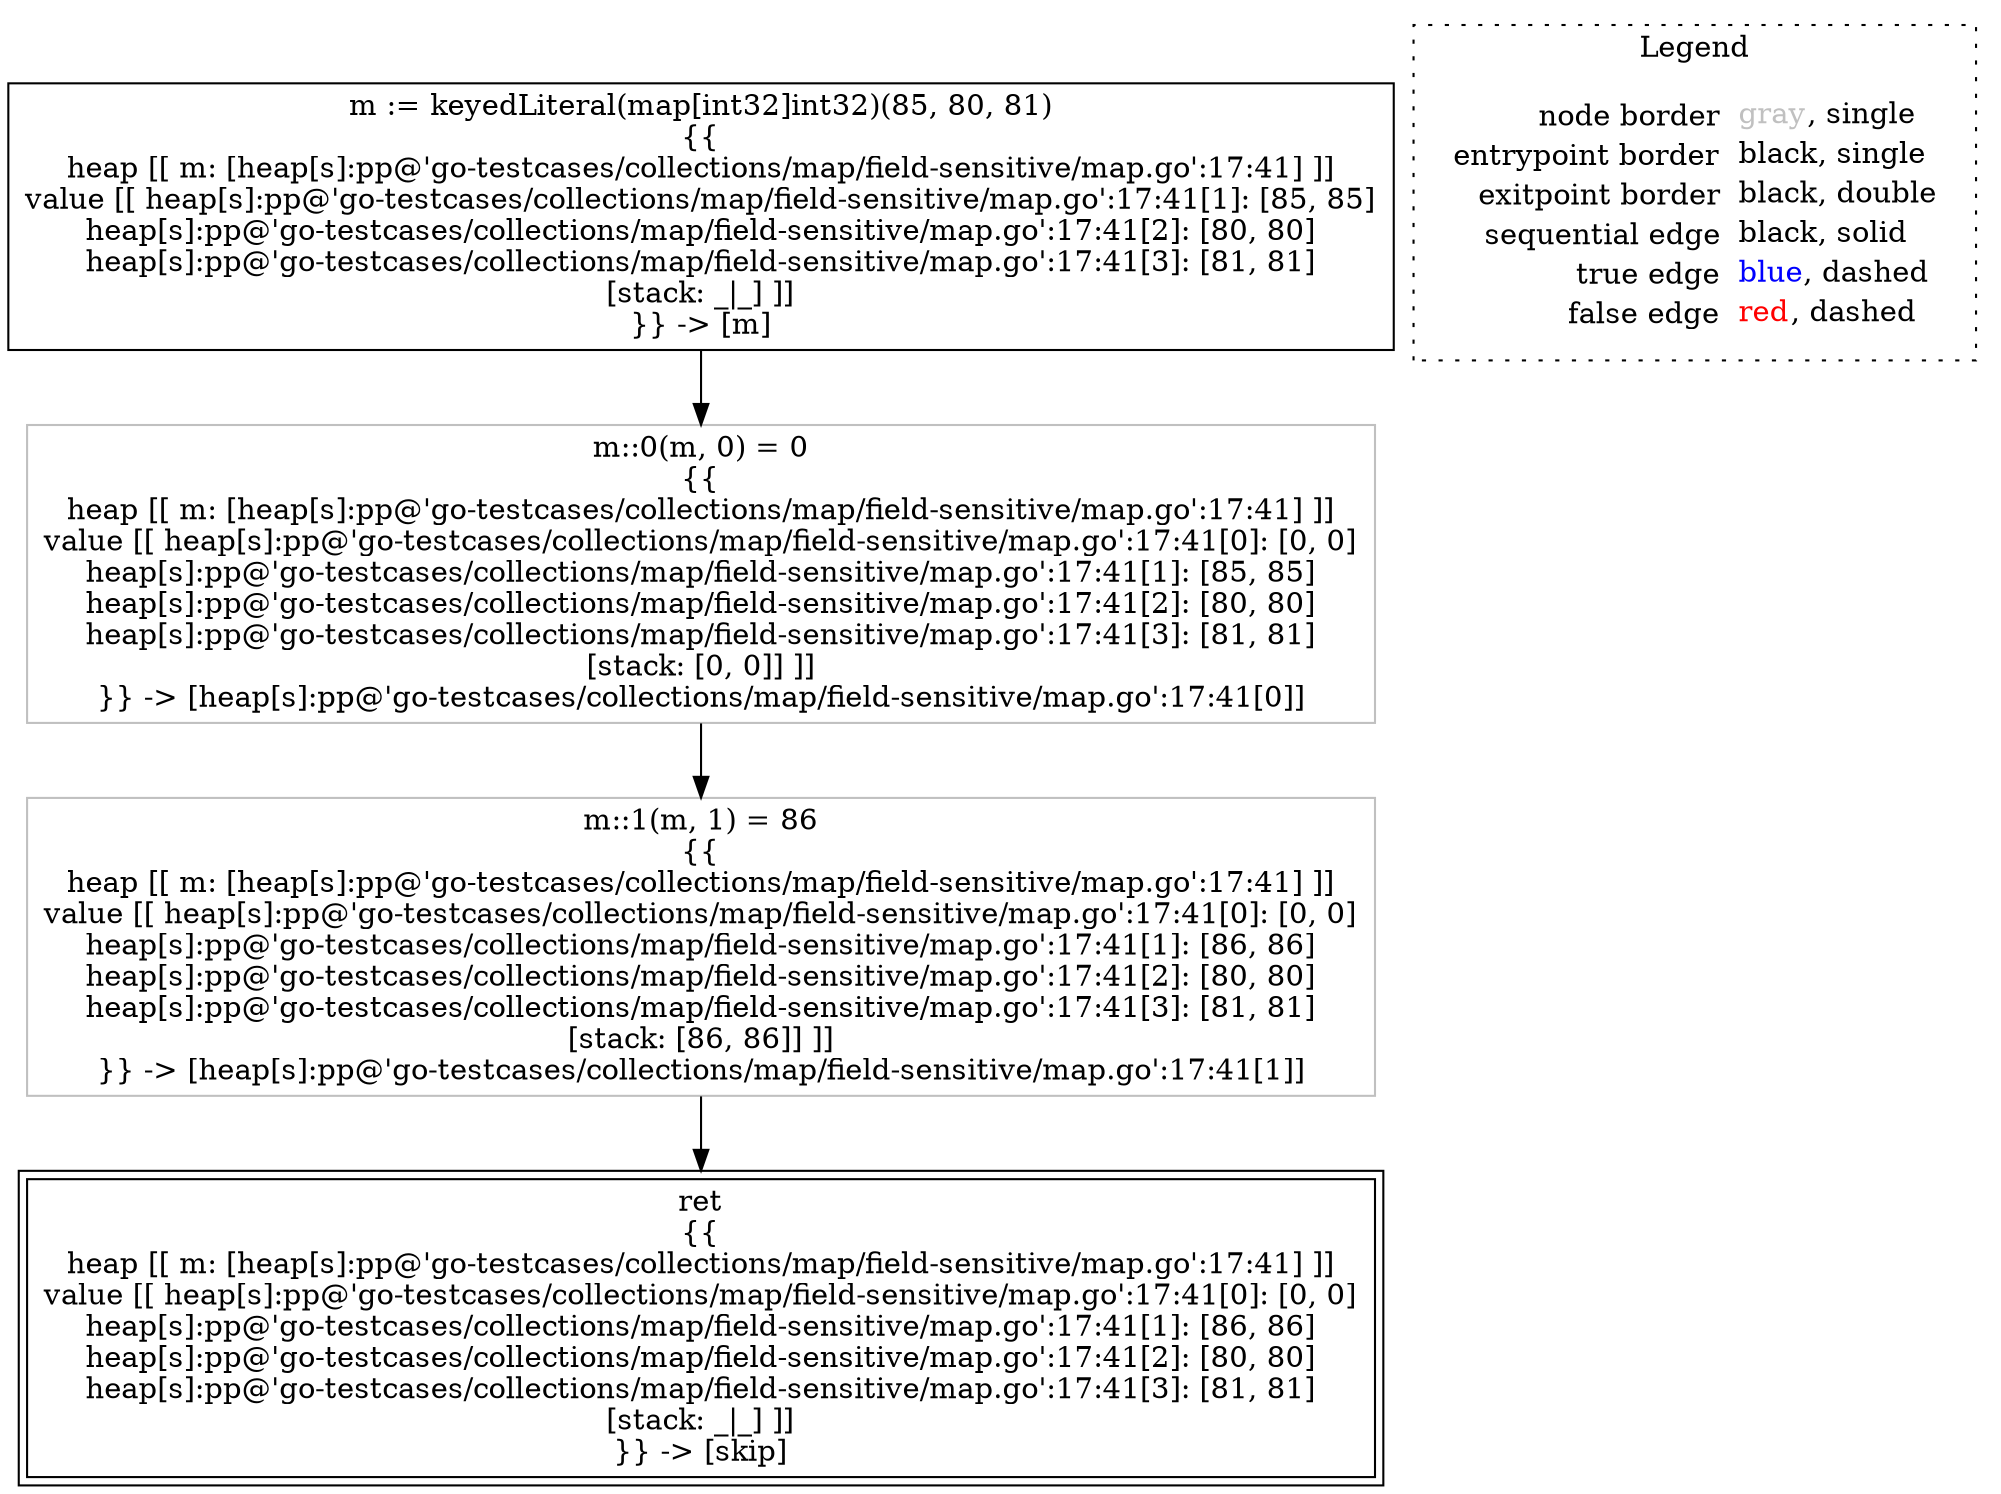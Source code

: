 digraph {
	"node0" [shape="rect",color="black",label=<m := keyedLiteral(map[int32]int32)(85, 80, 81)<BR/>{{<BR/>heap [[ m: [heap[s]:pp@'go-testcases/collections/map/field-sensitive/map.go':17:41] ]]<BR/>value [[ heap[s]:pp@'go-testcases/collections/map/field-sensitive/map.go':17:41[1]: [85, 85]<BR/>heap[s]:pp@'go-testcases/collections/map/field-sensitive/map.go':17:41[2]: [80, 80]<BR/>heap[s]:pp@'go-testcases/collections/map/field-sensitive/map.go':17:41[3]: [81, 81]<BR/>[stack: _|_] ]]<BR/>}} -&gt; [m]>];
	"node1" [shape="rect",color="black",peripheries="2",label=<ret<BR/>{{<BR/>heap [[ m: [heap[s]:pp@'go-testcases/collections/map/field-sensitive/map.go':17:41] ]]<BR/>value [[ heap[s]:pp@'go-testcases/collections/map/field-sensitive/map.go':17:41[0]: [0, 0]<BR/>heap[s]:pp@'go-testcases/collections/map/field-sensitive/map.go':17:41[1]: [86, 86]<BR/>heap[s]:pp@'go-testcases/collections/map/field-sensitive/map.go':17:41[2]: [80, 80]<BR/>heap[s]:pp@'go-testcases/collections/map/field-sensitive/map.go':17:41[3]: [81, 81]<BR/>[stack: _|_] ]]<BR/>}} -&gt; [skip]>];
	"node2" [shape="rect",color="gray",label=<m::0(m, 0) = 0<BR/>{{<BR/>heap [[ m: [heap[s]:pp@'go-testcases/collections/map/field-sensitive/map.go':17:41] ]]<BR/>value [[ heap[s]:pp@'go-testcases/collections/map/field-sensitive/map.go':17:41[0]: [0, 0]<BR/>heap[s]:pp@'go-testcases/collections/map/field-sensitive/map.go':17:41[1]: [85, 85]<BR/>heap[s]:pp@'go-testcases/collections/map/field-sensitive/map.go':17:41[2]: [80, 80]<BR/>heap[s]:pp@'go-testcases/collections/map/field-sensitive/map.go':17:41[3]: [81, 81]<BR/>[stack: [0, 0]] ]]<BR/>}} -&gt; [heap[s]:pp@'go-testcases/collections/map/field-sensitive/map.go':17:41[0]]>];
	"node3" [shape="rect",color="gray",label=<m::1(m, 1) = 86<BR/>{{<BR/>heap [[ m: [heap[s]:pp@'go-testcases/collections/map/field-sensitive/map.go':17:41] ]]<BR/>value [[ heap[s]:pp@'go-testcases/collections/map/field-sensitive/map.go':17:41[0]: [0, 0]<BR/>heap[s]:pp@'go-testcases/collections/map/field-sensitive/map.go':17:41[1]: [86, 86]<BR/>heap[s]:pp@'go-testcases/collections/map/field-sensitive/map.go':17:41[2]: [80, 80]<BR/>heap[s]:pp@'go-testcases/collections/map/field-sensitive/map.go':17:41[3]: [81, 81]<BR/>[stack: [86, 86]] ]]<BR/>}} -&gt; [heap[s]:pp@'go-testcases/collections/map/field-sensitive/map.go':17:41[1]]>];
	"node2" -> "node3" [color="black"];
	"node3" -> "node1" [color="black"];
	"node0" -> "node2" [color="black"];
subgraph cluster_legend {
	label="Legend";
	style=dotted;
	node [shape=plaintext];
	"legend" [label=<<table border="0" cellpadding="2" cellspacing="0" cellborder="0"><tr><td align="right">node border&nbsp;</td><td align="left"><font color="gray">gray</font>, single</td></tr><tr><td align="right">entrypoint border&nbsp;</td><td align="left"><font color="black">black</font>, single</td></tr><tr><td align="right">exitpoint border&nbsp;</td><td align="left"><font color="black">black</font>, double</td></tr><tr><td align="right">sequential edge&nbsp;</td><td align="left"><font color="black">black</font>, solid</td></tr><tr><td align="right">true edge&nbsp;</td><td align="left"><font color="blue">blue</font>, dashed</td></tr><tr><td align="right">false edge&nbsp;</td><td align="left"><font color="red">red</font>, dashed</td></tr></table>>];
}

}

